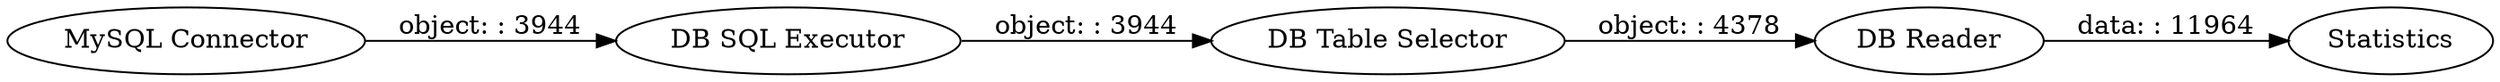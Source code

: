 digraph {
	"8303530897039877073_2" [label="MySQL Connector"]
	"8303530897039877073_210" [label=Statistics]
	"8303530897039877073_3" [label="DB SQL Executor"]
	"8303530897039877073_4" [label="DB Reader"]
	"8303530897039877073_5" [label="DB Table Selector"]
	"8303530897039877073_5" -> "8303530897039877073_4" [label="object: : 4378"]
	"8303530897039877073_2" -> "8303530897039877073_3" [label="object: : 3944"]
	"8303530897039877073_3" -> "8303530897039877073_5" [label="object: : 3944"]
	"8303530897039877073_4" -> "8303530897039877073_210" [label="data: : 11964"]
	rankdir=LR
}
